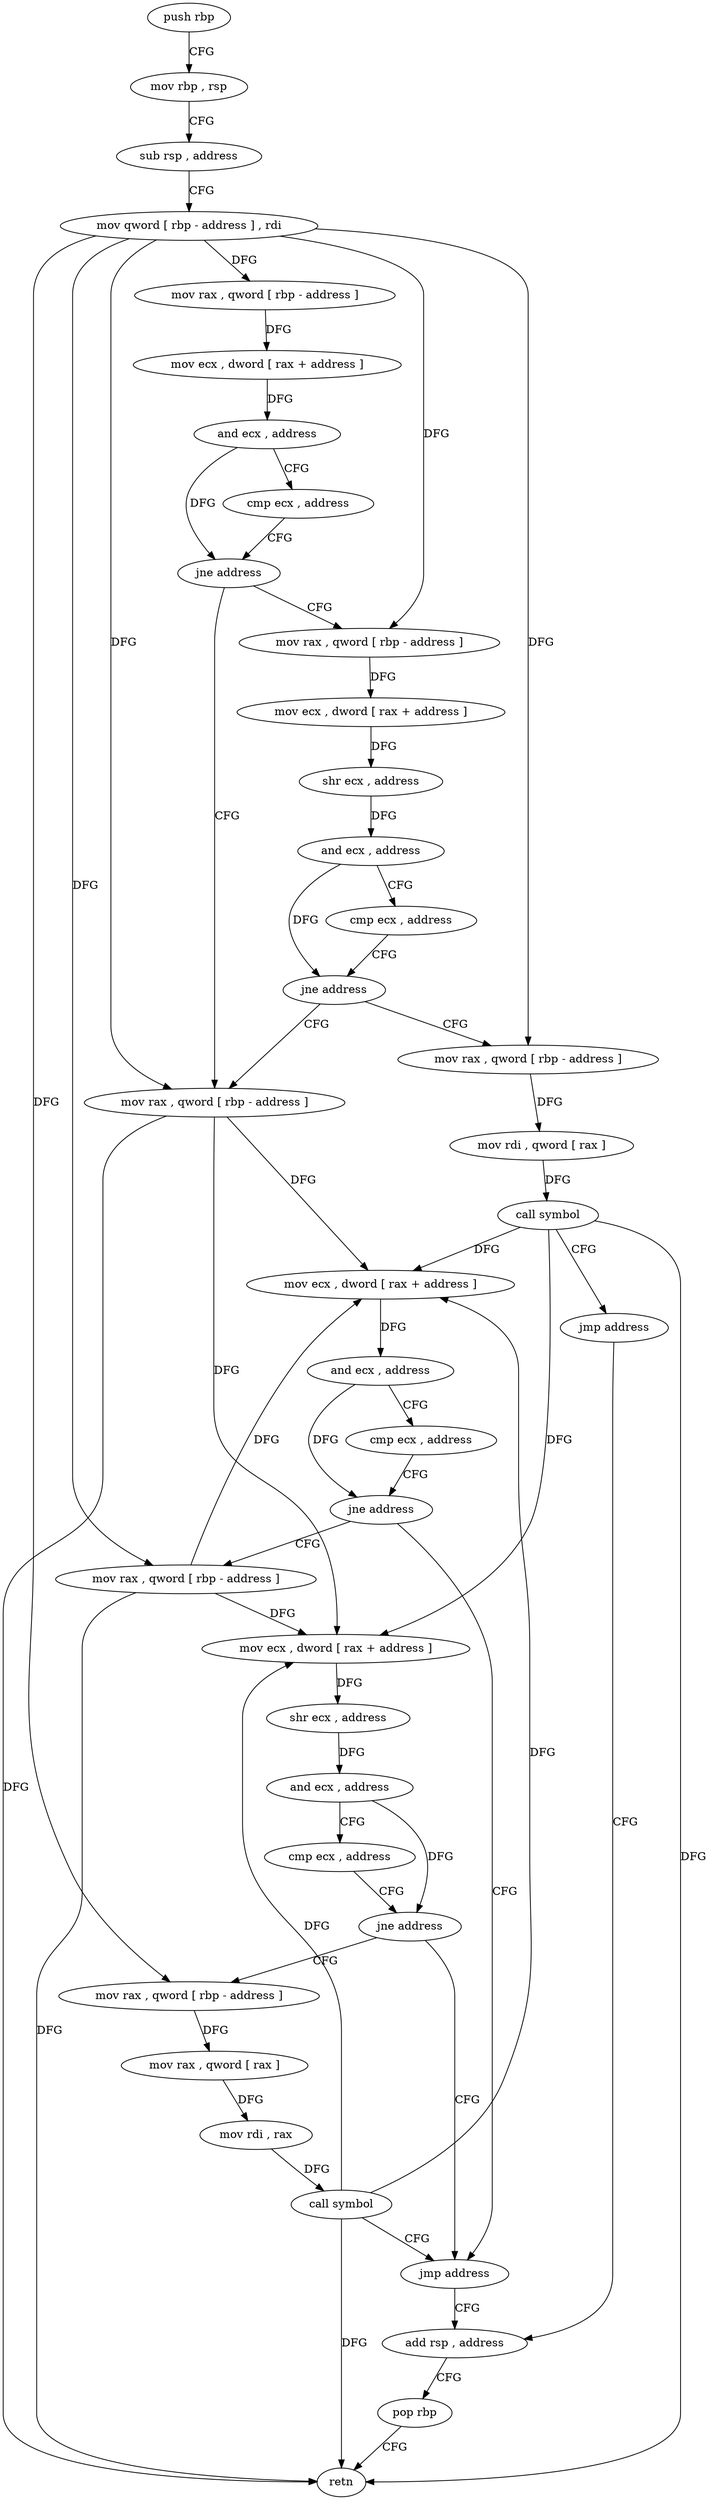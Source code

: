 digraph "func" {
"4234688" [label = "push rbp" ]
"4234689" [label = "mov rbp , rsp" ]
"4234692" [label = "sub rsp , address" ]
"4234696" [label = "mov qword [ rbp - address ] , rdi" ]
"4234700" [label = "mov rax , qword [ rbp - address ]" ]
"4234704" [label = "mov ecx , dword [ rax + address ]" ]
"4234707" [label = "and ecx , address" ]
"4234713" [label = "cmp ecx , address" ]
"4234716" [label = "jne address" ]
"4234761" [label = "mov rax , qword [ rbp - address ]" ]
"4234722" [label = "mov rax , qword [ rbp - address ]" ]
"4234765" [label = "mov ecx , dword [ rax + address ]" ]
"4234768" [label = "and ecx , address" ]
"4234774" [label = "cmp ecx , address" ]
"4234777" [label = "jne address" ]
"4234820" [label = "jmp address" ]
"4234783" [label = "mov rax , qword [ rbp - address ]" ]
"4234726" [label = "mov ecx , dword [ rax + address ]" ]
"4234729" [label = "shr ecx , address" ]
"4234732" [label = "and ecx , address" ]
"4234735" [label = "cmp ecx , address" ]
"4234738" [label = "jne address" ]
"4234744" [label = "mov rax , qword [ rbp - address ]" ]
"4234825" [label = "add rsp , address" ]
"4234787" [label = "mov ecx , dword [ rax + address ]" ]
"4234790" [label = "shr ecx , address" ]
"4234793" [label = "and ecx , address" ]
"4234796" [label = "cmp ecx , address" ]
"4234799" [label = "jne address" ]
"4234805" [label = "mov rax , qword [ rbp - address ]" ]
"4234748" [label = "mov rdi , qword [ rax ]" ]
"4234751" [label = "call symbol" ]
"4234756" [label = "jmp address" ]
"4234829" [label = "pop rbp" ]
"4234830" [label = "retn" ]
"4234809" [label = "mov rax , qword [ rax ]" ]
"4234812" [label = "mov rdi , rax" ]
"4234815" [label = "call symbol" ]
"4234688" -> "4234689" [ label = "CFG" ]
"4234689" -> "4234692" [ label = "CFG" ]
"4234692" -> "4234696" [ label = "CFG" ]
"4234696" -> "4234700" [ label = "DFG" ]
"4234696" -> "4234761" [ label = "DFG" ]
"4234696" -> "4234722" [ label = "DFG" ]
"4234696" -> "4234783" [ label = "DFG" ]
"4234696" -> "4234744" [ label = "DFG" ]
"4234696" -> "4234805" [ label = "DFG" ]
"4234700" -> "4234704" [ label = "DFG" ]
"4234704" -> "4234707" [ label = "DFG" ]
"4234707" -> "4234713" [ label = "CFG" ]
"4234707" -> "4234716" [ label = "DFG" ]
"4234713" -> "4234716" [ label = "CFG" ]
"4234716" -> "4234761" [ label = "CFG" ]
"4234716" -> "4234722" [ label = "CFG" ]
"4234761" -> "4234765" [ label = "DFG" ]
"4234761" -> "4234787" [ label = "DFG" ]
"4234761" -> "4234830" [ label = "DFG" ]
"4234722" -> "4234726" [ label = "DFG" ]
"4234765" -> "4234768" [ label = "DFG" ]
"4234768" -> "4234774" [ label = "CFG" ]
"4234768" -> "4234777" [ label = "DFG" ]
"4234774" -> "4234777" [ label = "CFG" ]
"4234777" -> "4234820" [ label = "CFG" ]
"4234777" -> "4234783" [ label = "CFG" ]
"4234820" -> "4234825" [ label = "CFG" ]
"4234783" -> "4234787" [ label = "DFG" ]
"4234783" -> "4234765" [ label = "DFG" ]
"4234783" -> "4234830" [ label = "DFG" ]
"4234726" -> "4234729" [ label = "DFG" ]
"4234729" -> "4234732" [ label = "DFG" ]
"4234732" -> "4234735" [ label = "CFG" ]
"4234732" -> "4234738" [ label = "DFG" ]
"4234735" -> "4234738" [ label = "CFG" ]
"4234738" -> "4234761" [ label = "CFG" ]
"4234738" -> "4234744" [ label = "CFG" ]
"4234744" -> "4234748" [ label = "DFG" ]
"4234825" -> "4234829" [ label = "CFG" ]
"4234787" -> "4234790" [ label = "DFG" ]
"4234790" -> "4234793" [ label = "DFG" ]
"4234793" -> "4234796" [ label = "CFG" ]
"4234793" -> "4234799" [ label = "DFG" ]
"4234796" -> "4234799" [ label = "CFG" ]
"4234799" -> "4234820" [ label = "CFG" ]
"4234799" -> "4234805" [ label = "CFG" ]
"4234805" -> "4234809" [ label = "DFG" ]
"4234748" -> "4234751" [ label = "DFG" ]
"4234751" -> "4234756" [ label = "CFG" ]
"4234751" -> "4234765" [ label = "DFG" ]
"4234751" -> "4234787" [ label = "DFG" ]
"4234751" -> "4234830" [ label = "DFG" ]
"4234756" -> "4234825" [ label = "CFG" ]
"4234829" -> "4234830" [ label = "CFG" ]
"4234809" -> "4234812" [ label = "DFG" ]
"4234812" -> "4234815" [ label = "DFG" ]
"4234815" -> "4234820" [ label = "CFG" ]
"4234815" -> "4234765" [ label = "DFG" ]
"4234815" -> "4234787" [ label = "DFG" ]
"4234815" -> "4234830" [ label = "DFG" ]
}
